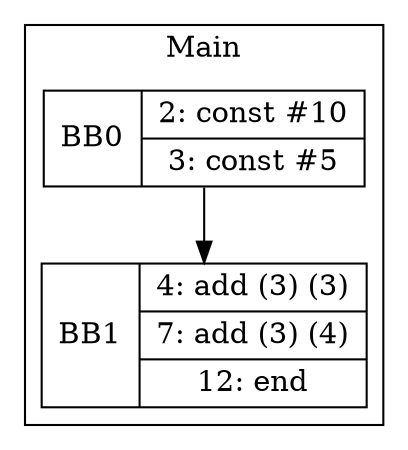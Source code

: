 digraph G {
node [shape=record];
subgraph cluster_main{
label = "Main";
BB0 [shape=record, label="<b>BB0|{2: const #10|3: const #5}"];
BB1 [shape=record, label="<b>BB1|{4: add (3) (3)|7: add (3) (4)|12: end}"];
}
BB0:s -> BB1:n ;
}
